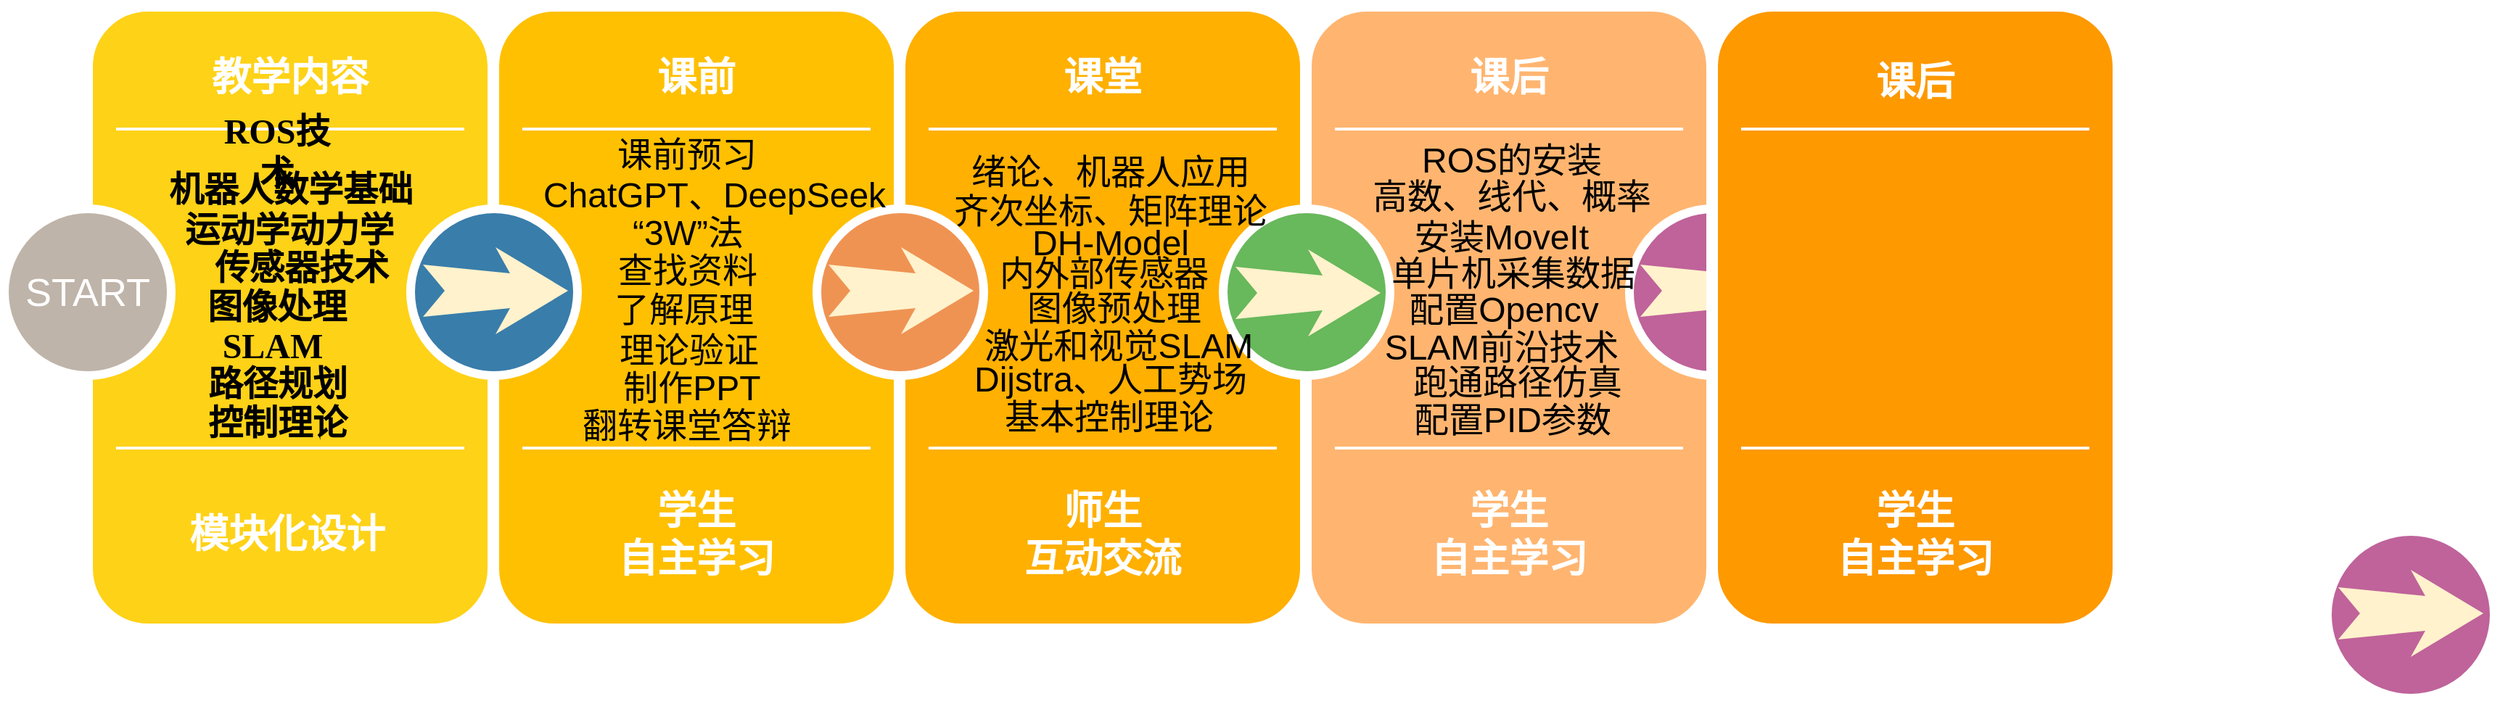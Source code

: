 <mxfile version="26.0.14">
  <diagram name="Page-1" id="12e1b939-464a-85fe-373e-61e167be1490">
    <mxGraphModel dx="1813" dy="1048" grid="1" gridSize="10" guides="1" tooltips="1" connect="1" arrows="1" fold="1" page="1" pageScale="1.5" pageWidth="1169" pageHeight="826" background="none" math="0" shadow="0">
      <root>
        <mxCell id="0" />
        <mxCell id="1" parent="0" />
        <mxCell id="60da8b9f42644d3a-2" value="" style="whiteSpace=wrap;html=1;rounded=1;shadow=0;strokeWidth=8;fontSize=20;align=center;fillColor=#FED217;strokeColor=#FFFFFF;" parent="1" vertex="1">
          <mxGeometry x="316" y="405" width="280" height="430" as="geometry" />
        </mxCell>
        <mxCell id="60da8b9f42644d3a-3" value="教学内容" style="text;html=1;strokeColor=none;fillColor=none;align=center;verticalAlign=middle;whiteSpace=wrap;rounded=0;shadow=0;fontSize=27;fontColor=#FFFFFF;fontStyle=1" parent="1" vertex="1">
          <mxGeometry x="316" y="425" width="280" height="60" as="geometry" />
        </mxCell>
        <mxCell id="60da8b9f42644d3a-4" value="模块化设计" style="text;html=1;strokeColor=none;fillColor=none;align=center;verticalAlign=middle;whiteSpace=wrap;rounded=0;shadow=0;fontSize=27;fontColor=#FFFFFF;fontFamily=Helvetica;fontStyle=1;" parent="1" vertex="1">
          <mxGeometry x="374" y="742.5" width="160" height="55" as="geometry" />
        </mxCell>
        <mxCell id="60da8b9f42644d3a-6" value="" style="line;strokeWidth=2;html=1;rounded=0;shadow=0;fontSize=27;align=center;fillColor=none;strokeColor=#FFFFFF;" parent="1" vertex="1">
          <mxGeometry x="336" y="485" width="240" height="10" as="geometry" />
        </mxCell>
        <mxCell id="60da8b9f42644d3a-7" value="" style="line;strokeWidth=2;html=1;rounded=0;shadow=0;fontSize=27;align=center;fillColor=none;strokeColor=#FFFFFF;" parent="1" vertex="1">
          <mxGeometry x="336" y="705" width="240" height="10" as="geometry" />
        </mxCell>
        <mxCell id="60da8b9f42644d3a-8" value="START" style="ellipse;whiteSpace=wrap;html=1;rounded=0;shadow=0;strokeWidth=6;fontSize=27;align=center;fillColor=#BFB4A9;strokeColor=#FFFFFF;fontColor=#FFFFFF;" parent="1" vertex="1">
          <mxGeometry x="259" y="545" width="115" height="115" as="geometry" />
        </mxCell>
        <mxCell id="60da8b9f42644d3a-17" value="" style="whiteSpace=wrap;html=1;rounded=1;shadow=0;strokeWidth=8;fontSize=20;align=center;fillColor=#FFC001;strokeColor=#FFFFFF;" parent="1" vertex="1">
          <mxGeometry x="596" y="405" width="280" height="430" as="geometry" />
        </mxCell>
        <mxCell id="60da8b9f42644d3a-18" value="课前" style="text;html=1;strokeColor=none;fillColor=none;align=center;verticalAlign=middle;whiteSpace=wrap;rounded=0;shadow=0;fontSize=27;fontColor=#FFFFFF;fontStyle=1;fontFamily=Helvetica;" parent="1" vertex="1">
          <mxGeometry x="596" y="425" width="280" height="60" as="geometry" />
        </mxCell>
        <mxCell id="60da8b9f42644d3a-19" value="学生&lt;div&gt;自主学习&lt;/div&gt;" style="text;html=1;strokeColor=none;fillColor=none;align=center;verticalAlign=middle;whiteSpace=wrap;rounded=0;shadow=0;fontSize=27;fontColor=#FFFFFF;fontFamily=Helvetica;fontStyle=1;" parent="1" vertex="1">
          <mxGeometry x="596" y="725" width="280" height="90" as="geometry" />
        </mxCell>
        <mxCell id="60da8b9f42644d3a-20" value="" style="line;strokeWidth=2;html=1;rounded=0;shadow=0;fontSize=27;align=center;fillColor=none;strokeColor=#FFFFFF;" parent="1" vertex="1">
          <mxGeometry x="616" y="485" width="240" height="10" as="geometry" />
        </mxCell>
        <mxCell id="60da8b9f42644d3a-21" value="" style="line;strokeWidth=2;html=1;rounded=0;shadow=0;fontSize=27;align=center;fillColor=none;strokeColor=#FFFFFF;" parent="1" vertex="1">
          <mxGeometry x="616" y="705" width="240" height="10" as="geometry" />
        </mxCell>
        <mxCell id="60da8b9f42644d3a-22" value="" style="ellipse;whiteSpace=wrap;html=1;rounded=0;shadow=0;strokeWidth=6;fontSize=14;align=center;fillColor=#397DAA;strokeColor=#FFFFFF;fontColor=#FFFFFF;" parent="1" vertex="1">
          <mxGeometry x="539" y="545" width="115" height="115" as="geometry" />
        </mxCell>
        <mxCell id="60da8b9f42644d3a-24" value="" style="whiteSpace=wrap;html=1;rounded=1;shadow=0;strokeWidth=8;fontSize=20;align=center;fillColor=#FFB001;strokeColor=#FFFFFF;" parent="1" vertex="1">
          <mxGeometry x="876" y="405" width="280" height="430" as="geometry" />
        </mxCell>
        <mxCell id="60da8b9f42644d3a-25" value="课堂" style="text;html=1;strokeColor=none;fillColor=none;align=center;verticalAlign=middle;whiteSpace=wrap;rounded=0;shadow=0;fontSize=27;fontColor=#FFFFFF;fontStyle=1;fontFamily=Helvetica;" parent="1" vertex="1">
          <mxGeometry x="876" y="425" width="280" height="60" as="geometry" />
        </mxCell>
        <mxCell id="60da8b9f42644d3a-26" value="&lt;div&gt;师生&lt;/div&gt;&lt;div&gt;互动交流&lt;/div&gt;" style="text;html=1;strokeColor=none;fillColor=none;align=center;verticalAlign=middle;whiteSpace=wrap;rounded=0;shadow=0;fontSize=27;fontColor=#FFFFFF;fontFamily=Helvetica;fontStyle=1;" parent="1" vertex="1">
          <mxGeometry x="876" y="725" width="280" height="90" as="geometry" />
        </mxCell>
        <mxCell id="60da8b9f42644d3a-27" value="" style="line;strokeWidth=2;html=1;rounded=0;shadow=0;fontSize=27;align=center;fillColor=none;strokeColor=#FFFFFF;" parent="1" vertex="1">
          <mxGeometry x="896" y="485" width="240" height="10" as="geometry" />
        </mxCell>
        <mxCell id="60da8b9f42644d3a-28" value="" style="line;strokeWidth=2;html=1;rounded=0;shadow=0;fontSize=27;align=center;fillColor=none;strokeColor=#FFFFFF;" parent="1" vertex="1">
          <mxGeometry x="896" y="705" width="240" height="10" as="geometry" />
        </mxCell>
        <mxCell id="60da8b9f42644d3a-29" value="" style="ellipse;whiteSpace=wrap;html=1;rounded=0;shadow=0;strokeWidth=6;fontSize=14;align=center;fillColor=#EF9353;strokeColor=#FFFFFF;fontColor=#FFFFFF;" parent="1" vertex="1">
          <mxGeometry x="819" y="545" width="115" height="115" as="geometry" />
        </mxCell>
        <mxCell id="60da8b9f42644d3a-30" value="" style="html=1;shadow=0;dashed=0;align=center;verticalAlign=middle;shape=mxgraph.arrows2.stylisedArrow;dy=0.6;dx=40;notch=15;feather=0.4;rounded=0;strokeWidth=1;fontSize=27;strokeColor=none;fillColor=#fff2cc;" parent="1" vertex="1">
          <mxGeometry x="547.5" y="571.5" width="100" height="60" as="geometry" />
        </mxCell>
        <mxCell id="60da8b9f42644d3a-31" value="" style="whiteSpace=wrap;html=1;rounded=1;shadow=0;strokeWidth=8;fontSize=20;align=center;fillColor=light-dark(#ffb570, #af5800);strokeColor=#FFFFFF;" parent="1" vertex="1">
          <mxGeometry x="1156" y="405" width="280" height="430" as="geometry" />
        </mxCell>
        <mxCell id="60da8b9f42644d3a-32" value="课后" style="text;html=1;strokeColor=none;fillColor=none;align=center;verticalAlign=middle;whiteSpace=wrap;rounded=0;shadow=0;fontSize=27;fontColor=#FFFFFF;fontStyle=1;fontFamily=Helvetica;" parent="1" vertex="1">
          <mxGeometry x="1156" y="425" width="280" height="60" as="geometry" />
        </mxCell>
        <mxCell id="60da8b9f42644d3a-34" value="" style="line;strokeWidth=2;html=1;rounded=0;shadow=0;fontSize=27;align=center;fillColor=none;strokeColor=#FFFFFF;" parent="1" vertex="1">
          <mxGeometry x="1176" y="485" width="240" height="10" as="geometry" />
        </mxCell>
        <mxCell id="60da8b9f42644d3a-35" value="" style="line;strokeWidth=2;html=1;rounded=0;shadow=0;fontSize=27;align=center;fillColor=none;strokeColor=#FFFFFF;" parent="1" vertex="1">
          <mxGeometry x="1176" y="705" width="240" height="10" as="geometry" />
        </mxCell>
        <mxCell id="60da8b9f42644d3a-36" value="" style="ellipse;whiteSpace=wrap;html=1;rounded=0;shadow=0;strokeWidth=6;fontSize=14;align=center;fillColor=#68B85C;strokeColor=#FFFFFF;fontColor=#FFFFFF;" parent="1" vertex="1">
          <mxGeometry x="1099" y="545" width="115" height="115" as="geometry" />
        </mxCell>
        <mxCell id="60da8b9f42644d3a-37" value="" style="html=1;shadow=0;dashed=0;align=center;verticalAlign=middle;shape=mxgraph.arrows2.stylisedArrow;dy=0.6;dx=40;notch=15;feather=0.4;rounded=0;strokeWidth=1;fontSize=27;strokeColor=none;fillColor=#fff2cc;" parent="1" vertex="1">
          <mxGeometry x="1107.5" y="573" width="100" height="60" as="geometry" />
        </mxCell>
        <mxCell id="60da8b9f42644d3a-38" value="" style="ellipse;whiteSpace=wrap;html=1;rounded=0;shadow=0;strokeWidth=6;fontSize=14;align=center;fillColor=#BF639A;strokeColor=#FFFFFF;fontColor=#FFFFFF;" parent="1" vertex="1">
          <mxGeometry x="1379" y="545" width="115" height="115" as="geometry" />
        </mxCell>
        <mxCell id="tgMOHPeQEeQDc_9SaDGB-15" value="学生&lt;div&gt;自主学习&lt;/div&gt;" style="text;html=1;strokeColor=none;fillColor=none;align=center;verticalAlign=middle;whiteSpace=wrap;rounded=0;shadow=0;fontSize=27;fontColor=#FFFFFF;fontFamily=Helvetica;fontStyle=1;" vertex="1" parent="1">
          <mxGeometry x="1156" y="725" width="280" height="90" as="geometry" />
        </mxCell>
        <mxCell id="tgMOHPeQEeQDc_9SaDGB-16" value="" style="html=1;shadow=0;dashed=0;align=center;verticalAlign=middle;shape=mxgraph.arrows2.stylisedArrow;dy=0.6;dx=40;notch=15;feather=0.4;rounded=0;strokeWidth=1;fontSize=27;strokeColor=none;fillColor=#fff2cc;" vertex="1" parent="1">
          <mxGeometry x="827" y="571.5" width="100" height="60" as="geometry" />
        </mxCell>
        <mxCell id="tgMOHPeQEeQDc_9SaDGB-37" value="" style="group" vertex="1" connectable="0" parent="1">
          <mxGeometry x="360.5" y="495.5" width="191" height="215" as="geometry" />
        </mxCell>
        <mxCell id="tgMOHPeQEeQDc_9SaDGB-3" value="&lt;span style=&quot;font-family: 宋体; text-align: justify;&quot;&gt;ROS技术&lt;/span&gt;" style="rounded=0;whiteSpace=wrap;html=1;fontSize=24;strokeColor=none;rotation=0;opacity=0;fontStyle=1" vertex="1" parent="tgMOHPeQEeQDc_9SaDGB-37">
          <mxGeometry x="37.768" width="98.198" height="20" as="geometry" />
        </mxCell>
        <mxCell id="tgMOHPeQEeQDc_9SaDGB-4" value="&lt;span style=&quot;font-family: 宋体; text-align: justify;&quot;&gt;机器人&lt;/span&gt;&lt;span style=&quot;font-family: 宋体; text-align: justify; background-color: transparent; color: light-dark(rgb(0, 0, 0), rgb(255, 255, 255));&quot;&gt;数学基础&lt;/span&gt;" style="rounded=0;whiteSpace=wrap;html=1;fontSize=24;strokeColor=none;opacity=0;fontStyle=1" vertex="1" parent="tgMOHPeQEeQDc_9SaDGB-37">
          <mxGeometry y="9" width="191" height="55" as="geometry" />
        </mxCell>
        <mxCell id="tgMOHPeQEeQDc_9SaDGB-5" value="&lt;span style=&quot;font-family: 宋体; text-align: justify;&quot;&gt;运动学&lt;/span&gt;&lt;span style=&quot;font-family: 宋体; text-align: justify; background-color: transparent; color: light-dark(rgb(0, 0, 0), rgb(255, 255, 255));&quot;&gt;动力学&lt;/span&gt;" style="rounded=0;whiteSpace=wrap;html=1;fontSize=24;strokeColor=none;opacity=0;fontStyle=1" vertex="1" parent="tgMOHPeQEeQDc_9SaDGB-37">
          <mxGeometry x="11.87" y="44" width="167.26" height="40" as="geometry" />
        </mxCell>
        <mxCell id="tgMOHPeQEeQDc_9SaDGB-6" value="&lt;span style=&quot;font-family: 宋体; text-align: justify;&quot;&gt;传感器技术&lt;/span&gt;" style="rounded=0;whiteSpace=wrap;html=1;fontSize=24;strokeColor=none;rotation=0;opacity=0;fontStyle=1" vertex="1" parent="tgMOHPeQEeQDc_9SaDGB-37">
          <mxGeometry x="33.992" y="81" width="139.743" height="19.31" as="geometry" />
        </mxCell>
        <mxCell id="tgMOHPeQEeQDc_9SaDGB-7" value="&lt;span style=&quot;font-family: 宋体; text-align: justify;&quot;&gt;图像处理&lt;/span&gt;" style="rounded=0;whiteSpace=wrap;html=1;fontSize=24;strokeColor=none;rotation=0;opacity=0;fontStyle=1" vertex="1" parent="tgMOHPeQEeQDc_9SaDGB-37">
          <mxGeometry x="32.912" y="100" width="107.91" height="35" as="geometry" />
        </mxCell>
        <mxCell id="tgMOHPeQEeQDc_9SaDGB-8" value="&lt;span style=&quot;font-family: 宋体; text-align: justify;&quot;&gt;路径规划&lt;/span&gt;" style="rounded=0;whiteSpace=wrap;html=1;fontSize=24;strokeColor=none;opacity=0;fontStyle=1" vertex="1" parent="tgMOHPeQEeQDc_9SaDGB-37">
          <mxGeometry x="32.912" y="158" width="108.989" height="25" as="geometry" />
        </mxCell>
        <mxCell id="tgMOHPeQEeQDc_9SaDGB-9" value="&lt;span style=&quot;font-family: 宋体; text-align: justify;&quot;&gt;控制理论&lt;/span&gt;" style="rounded=0;whiteSpace=wrap;html=1;fontSize=24;strokeColor=none;rotation=0;opacity=0;fontStyle=1" vertex="1" parent="tgMOHPeQEeQDc_9SaDGB-37">
          <mxGeometry x="33.992" y="180" width="106.831" height="35" as="geometry" />
        </mxCell>
        <mxCell id="tgMOHPeQEeQDc_9SaDGB-10" value="&lt;span style=&quot;font-family: 宋体; text-align: justify;&quot;&gt;SLAM&lt;/span&gt;" style="rounded=0;whiteSpace=wrap;html=1;fontSize=24;strokeColor=none;opacity=0;fontStyle=1" vertex="1" parent="tgMOHPeQEeQDc_9SaDGB-37">
          <mxGeometry x="37.768" y="134" width="91.723" height="20" as="geometry" />
        </mxCell>
        <mxCell id="tgMOHPeQEeQDc_9SaDGB-38" value="" style="group" vertex="1" connectable="0" parent="1">
          <mxGeometry x="628" y="488" width="241" height="228" as="geometry" />
        </mxCell>
        <mxCell id="tgMOHPeQEeQDc_9SaDGB-17" value="课前预习" style="text;html=1;align=center;verticalAlign=middle;whiteSpace=wrap;rounded=0;fontSize=24;rotation=0;direction=west;fontStyle=0" vertex="1" parent="tgMOHPeQEeQDc_9SaDGB-38">
          <mxGeometry x="49" width="105" height="40" as="geometry" />
        </mxCell>
        <mxCell id="tgMOHPeQEeQDc_9SaDGB-18" value="ChatGPT、DeepSeek" style="text;html=1;align=center;verticalAlign=middle;whiteSpace=wrap;rounded=0;rotation=0;fontSize=24;direction=west;" vertex="1" parent="tgMOHPeQEeQDc_9SaDGB-38">
          <mxGeometry y="10" width="241" height="75" as="geometry" />
        </mxCell>
        <mxCell id="tgMOHPeQEeQDc_9SaDGB-19" value="“3W”法" style="text;html=1;align=center;verticalAlign=middle;whiteSpace=wrap;rounded=0;rotation=0;fontSize=24;direction=west;fontStyle=0" vertex="1" parent="tgMOHPeQEeQDc_9SaDGB-38">
          <mxGeometry x="23.5" y="56" width="156" height="36" as="geometry" />
        </mxCell>
        <mxCell id="tgMOHPeQEeQDc_9SaDGB-20" value="翻转课堂答辩" style="text;html=1;align=center;verticalAlign=middle;whiteSpace=wrap;rounded=0;fontSize=24;rotation=0;direction=west;fontStyle=0" vertex="1" parent="tgMOHPeQEeQDc_9SaDGB-38">
          <mxGeometry x="22.14" y="186" width="158.72" height="42" as="geometry" />
        </mxCell>
        <mxCell id="tgMOHPeQEeQDc_9SaDGB-21" value="了解原理" style="text;html=1;align=center;verticalAlign=middle;whiteSpace=wrap;rounded=0;fontSize=24;rotation=0;direction=west;fontStyle=0" vertex="1" parent="tgMOHPeQEeQDc_9SaDGB-38">
          <mxGeometry x="46.5" y="110" width="105" height="34" as="geometry" />
        </mxCell>
        <mxCell id="tgMOHPeQEeQDc_9SaDGB-22" value="理论验证" style="text;html=1;align=center;verticalAlign=middle;whiteSpace=wrap;rounded=0;fontSize=24;rotation=0;direction=west;fontStyle=0" vertex="1" parent="tgMOHPeQEeQDc_9SaDGB-38">
          <mxGeometry x="53" y="127" width="100" height="56" as="geometry" />
        </mxCell>
        <mxCell id="tgMOHPeQEeQDc_9SaDGB-23" value="查找资料" style="text;html=1;align=center;verticalAlign=middle;whiteSpace=wrap;rounded=0;fontSize=24;rotation=0;direction=west;fontStyle=0" vertex="1" parent="tgMOHPeQEeQDc_9SaDGB-38">
          <mxGeometry x="51.5" y="85" width="100" height="30" as="geometry" />
        </mxCell>
        <mxCell id="tgMOHPeQEeQDc_9SaDGB-24" value="制作PPT" style="text;html=1;align=center;verticalAlign=middle;whiteSpace=wrap;rounded=0;fontSize=24;rotation=0;direction=west;fontStyle=0" vertex="1" parent="tgMOHPeQEeQDc_9SaDGB-38">
          <mxGeometry x="29.5" y="166" width="150" height="30" as="geometry" />
        </mxCell>
        <mxCell id="tgMOHPeQEeQDc_9SaDGB-39" value="" style="group" vertex="1" connectable="0" parent="1">
          <mxGeometry x="876" y="504.5" width="291" height="206" as="geometry" />
        </mxCell>
        <mxCell id="tgMOHPeQEeQDc_9SaDGB-28" value="绪论、机器人应用" style="text;html=1;align=center;verticalAlign=middle;whiteSpace=wrap;rounded=0;fontSize=24;rotation=0;" vertex="1" parent="tgMOHPeQEeQDc_9SaDGB-39">
          <mxGeometry x="44.25" width="202.5" height="30" as="geometry" />
        </mxCell>
        <mxCell id="tgMOHPeQEeQDc_9SaDGB-29" value="齐次坐标、矩阵理论" style="text;html=1;align=center;verticalAlign=middle;whiteSpace=wrap;rounded=0;fontSize=24;rotation=0;" vertex="1" parent="tgMOHPeQEeQDc_9SaDGB-39">
          <mxGeometry x="31.25" y="27.5" width="228.5" height="30" as="geometry" />
        </mxCell>
        <mxCell id="tgMOHPeQEeQDc_9SaDGB-30" value="DH-Model" style="text;html=1;align=center;verticalAlign=middle;whiteSpace=wrap;rounded=0;fontSize=24;rotation=0;" vertex="1" parent="tgMOHPeQEeQDc_9SaDGB-39">
          <mxGeometry x="11" y="49" width="269" height="30" as="geometry" />
        </mxCell>
        <mxCell id="tgMOHPeQEeQDc_9SaDGB-31" value="内外部传感器" style="text;html=1;align=center;verticalAlign=middle;whiteSpace=wrap;rounded=0;fontSize=24;rotation=0;" vertex="1" parent="tgMOHPeQEeQDc_9SaDGB-39">
          <mxGeometry x="44.25" y="63.15" width="194" height="45" as="geometry" />
        </mxCell>
        <mxCell id="tgMOHPeQEeQDc_9SaDGB-32" value="图像预处理" style="text;html=1;align=center;verticalAlign=middle;whiteSpace=wrap;rounded=0;fontSize=24;rotation=0;" vertex="1" parent="tgMOHPeQEeQDc_9SaDGB-39">
          <mxGeometry x="44.25" y="87" width="208" height="45" as="geometry" />
        </mxCell>
        <mxCell id="tgMOHPeQEeQDc_9SaDGB-33" value="激光和视觉SLAM" style="text;html=1;align=center;verticalAlign=middle;whiteSpace=wrap;rounded=0;fontSize=24;rotation=0;" vertex="1" parent="tgMOHPeQEeQDc_9SaDGB-39">
          <mxGeometry x="28.75" y="119" width="244" height="32" as="geometry" />
        </mxCell>
        <mxCell id="tgMOHPeQEeQDc_9SaDGB-34" value="Dijstra、人工势场" style="text;html=1;align=center;verticalAlign=middle;whiteSpace=wrap;rounded=0;fontSize=24;rotation=0;" vertex="1" parent="tgMOHPeQEeQDc_9SaDGB-39">
          <mxGeometry x="31.25" y="150" width="229" height="16" as="geometry" />
        </mxCell>
        <mxCell id="tgMOHPeQEeQDc_9SaDGB-35" value="基本控制理论" style="text;html=1;align=center;verticalAlign=middle;whiteSpace=wrap;rounded=0;fontSize=24;rotation=0;" vertex="1" parent="tgMOHPeQEeQDc_9SaDGB-39">
          <mxGeometry x="-1" y="162" width="291" height="45" as="geometry" />
        </mxCell>
        <mxCell id="tgMOHPeQEeQDc_9SaDGB-49" value="" style="group" vertex="1" connectable="0" parent="1">
          <mxGeometry x="1190" y="492" width="205" height="221" as="geometry" />
        </mxCell>
        <mxCell id="tgMOHPeQEeQDc_9SaDGB-41" value="&lt;div&gt;ROS的安装&lt;/div&gt;" style="text;html=1;align=center;verticalAlign=middle;whiteSpace=wrap;rounded=0;fontSize=24;rotation=0;" vertex="1" parent="tgMOHPeQEeQDc_9SaDGB-49">
          <mxGeometry x="34.37" width="147.5" height="40" as="geometry" />
        </mxCell>
        <mxCell id="tgMOHPeQEeQDc_9SaDGB-42" value="高数、线代、&lt;span style=&quot;background-color: transparent; color: light-dark(rgb(0, 0, 0), rgb(255, 255, 255));&quot;&gt;概率&lt;/span&gt;" style="text;html=1;align=center;verticalAlign=middle;whiteSpace=wrap;rounded=0;fontSize=24;rotation=0;" vertex="1" parent="tgMOHPeQEeQDc_9SaDGB-49">
          <mxGeometry x="11.25" y="30" width="193.75" height="30" as="geometry" />
        </mxCell>
        <mxCell id="tgMOHPeQEeQDc_9SaDGB-43" value="安装MoveIt" style="text;html=1;align=center;verticalAlign=middle;whiteSpace=wrap;rounded=0;fontSize=24;rotation=0;" vertex="1" parent="tgMOHPeQEeQDc_9SaDGB-49">
          <mxGeometry x="11.25" y="50" width="180" height="45" as="geometry" />
        </mxCell>
        <mxCell id="tgMOHPeQEeQDc_9SaDGB-44" value="单片机&lt;span style=&quot;background-color: transparent; color: light-dark(rgb(0, 0, 0), rgb(255, 255, 255));&quot;&gt;采集数据&lt;/span&gt;" style="text;html=1;align=center;verticalAlign=middle;whiteSpace=wrap;rounded=0;fontSize=24;rotation=0;" vertex="1" parent="tgMOHPeQEeQDc_9SaDGB-49">
          <mxGeometry x="23.87" y="75" width="170" height="45" as="geometry" />
        </mxCell>
        <mxCell id="tgMOHPeQEeQDc_9SaDGB-45" value="配置&lt;span style=&quot;background-color: transparent; color: light-dark(rgb(0, 0, 0), rgb(255, 255, 255));&quot;&gt;Opencv&lt;/span&gt;" style="text;html=1;align=center;verticalAlign=middle;whiteSpace=wrap;rounded=0;fontSize=24;rotation=0;" vertex="1" parent="tgMOHPeQEeQDc_9SaDGB-49">
          <mxGeometry y="100" width="205" height="45" as="geometry" />
        </mxCell>
        <mxCell id="tgMOHPeQEeQDc_9SaDGB-46" value="SLAM前沿技术" style="text;html=1;align=center;verticalAlign=middle;whiteSpace=wrap;rounded=0;fontSize=24;rotation=0;" vertex="1" parent="tgMOHPeQEeQDc_9SaDGB-49">
          <mxGeometry x="16.25" y="126" width="170" height="45" as="geometry" />
        </mxCell>
        <mxCell id="tgMOHPeQEeQDc_9SaDGB-47" value="跑通&lt;span style=&quot;background-color: transparent; color: light-dark(rgb(0, 0, 0), rgb(255, 255, 255));&quot;&gt;路径仿真&lt;/span&gt;" style="text;html=1;align=center;verticalAlign=middle;whiteSpace=wrap;rounded=0;fontSize=24;rotation=0;" vertex="1" parent="tgMOHPeQEeQDc_9SaDGB-49">
          <mxGeometry x="29.87" y="150" width="164" height="45" as="geometry" />
        </mxCell>
        <mxCell id="tgMOHPeQEeQDc_9SaDGB-48" value="配置PID参数" style="text;html=1;align=center;verticalAlign=middle;whiteSpace=wrap;rounded=0;fontSize=24;rotation=0;" vertex="1" parent="tgMOHPeQEeQDc_9SaDGB-49">
          <mxGeometry x="34.37" y="176" width="149" height="45" as="geometry" />
        </mxCell>
        <mxCell id="tgMOHPeQEeQDc_9SaDGB-50" value="" style="html=1;shadow=0;dashed=0;align=center;verticalAlign=middle;shape=mxgraph.arrows2.stylisedArrow;dy=0.6;dx=40;notch=15;feather=0.4;rounded=0;strokeWidth=1;fontSize=27;strokeColor=none;fillColor=#fff2cc;" vertex="1" parent="1">
          <mxGeometry x="1386.5" y="571.5" width="100" height="60" as="geometry" />
        </mxCell>
        <mxCell id="tgMOHPeQEeQDc_9SaDGB-51" value="" style="whiteSpace=wrap;html=1;rounded=1;shadow=0;strokeWidth=8;fontSize=20;align=center;fillColor=light-dark(#fe9900, #7e3f03);strokeColor=#FFFFFF;" vertex="1" parent="1">
          <mxGeometry x="1436" y="405" width="280" height="430" as="geometry" />
        </mxCell>
        <mxCell id="tgMOHPeQEeQDc_9SaDGB-53" value="" style="line;strokeWidth=2;html=1;rounded=0;shadow=0;fontSize=27;align=center;fillColor=none;strokeColor=#FFFFFF;" vertex="1" parent="1">
          <mxGeometry x="1456" y="485" width="240" height="10" as="geometry" />
        </mxCell>
        <mxCell id="tgMOHPeQEeQDc_9SaDGB-54" value="" style="line;strokeWidth=2;html=1;rounded=0;shadow=0;fontSize=27;align=center;fillColor=none;strokeColor=#FFFFFF;" vertex="1" parent="1">
          <mxGeometry x="1456" y="705" width="240" height="10" as="geometry" />
        </mxCell>
        <mxCell id="tgMOHPeQEeQDc_9SaDGB-55" value="" style="ellipse;whiteSpace=wrap;html=1;rounded=0;shadow=0;strokeWidth=6;fontSize=14;align=center;fillColor=#BF639A;strokeColor=#FFFFFF;fontColor=#FFFFFF;" vertex="1" parent="1">
          <mxGeometry x="1860" y="767.5" width="115" height="115" as="geometry" />
        </mxCell>
        <mxCell id="tgMOHPeQEeQDc_9SaDGB-56" value="学生&lt;div&gt;自主学习&lt;/div&gt;" style="text;html=1;strokeColor=none;fillColor=none;align=center;verticalAlign=middle;whiteSpace=wrap;rounded=0;shadow=0;fontSize=27;fontColor=#FFFFFF;fontFamily=Helvetica;fontStyle=1;" vertex="1" parent="1">
          <mxGeometry x="1436" y="725" width="280" height="90" as="geometry" />
        </mxCell>
        <mxCell id="tgMOHPeQEeQDc_9SaDGB-66" value="" style="html=1;shadow=0;dashed=0;align=center;verticalAlign=middle;shape=mxgraph.arrows2.stylisedArrow;dy=0.6;dx=40;notch=15;feather=0.4;rounded=0;strokeWidth=1;fontSize=27;strokeColor=none;fillColor=#fff2cc;" vertex="1" parent="1">
          <mxGeometry x="1867.5" y="794" width="100" height="60" as="geometry" />
        </mxCell>
        <mxCell id="tgMOHPeQEeQDc_9SaDGB-68" value="课后" style="text;html=1;strokeColor=none;fillColor=none;align=center;verticalAlign=middle;whiteSpace=wrap;rounded=0;shadow=0;fontSize=27;fontColor=#FFFFFF;fontStyle=1;fontFamily=Helvetica;" vertex="1" parent="1">
          <mxGeometry x="1436" y="428" width="280" height="60" as="geometry" />
        </mxCell>
      </root>
    </mxGraphModel>
  </diagram>
</mxfile>
